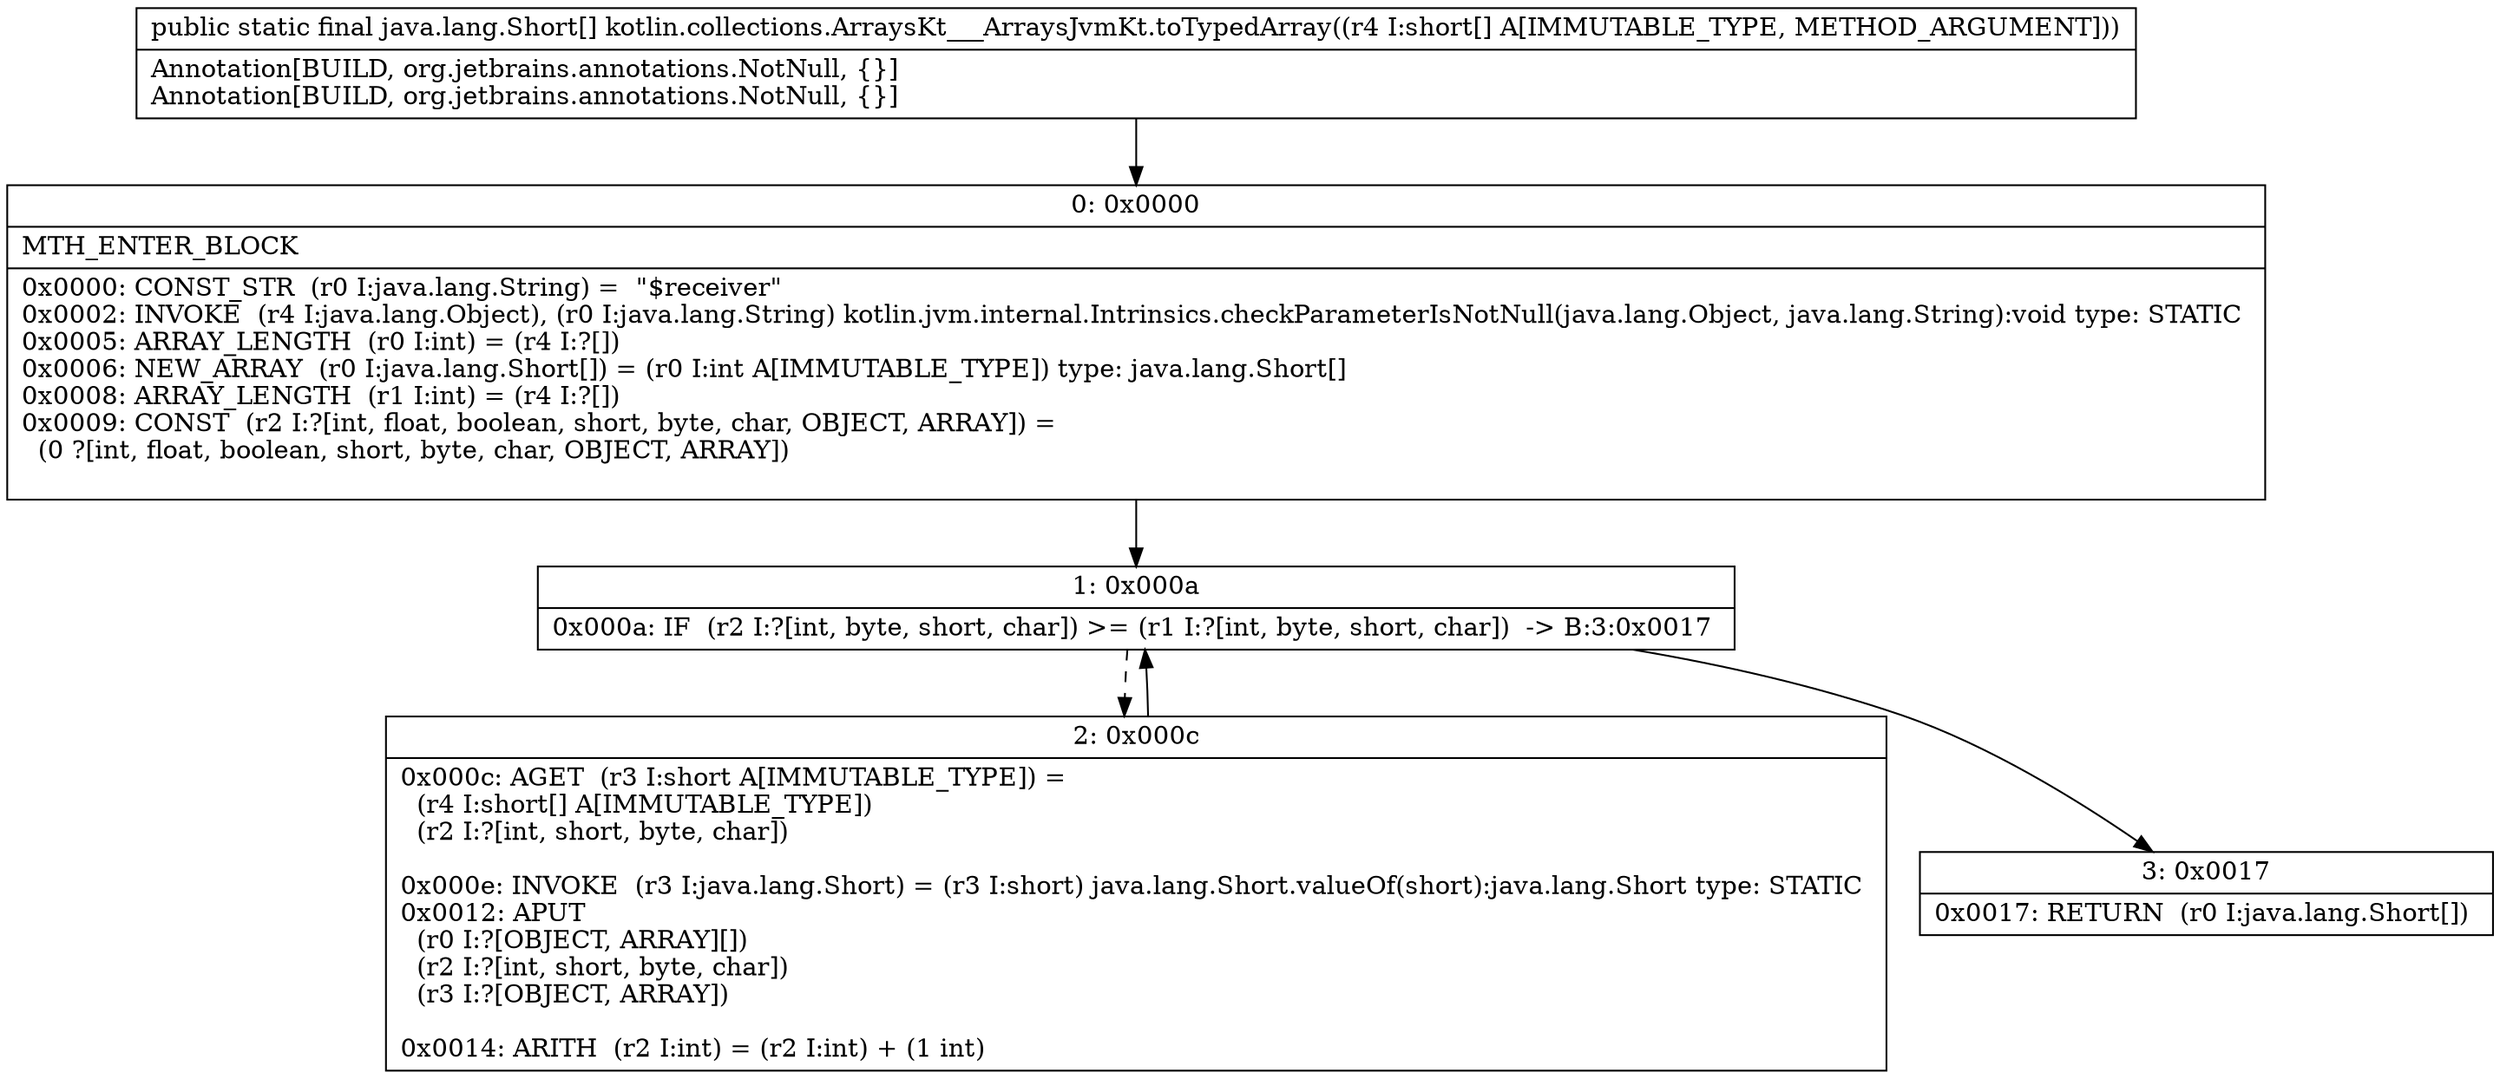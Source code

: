 digraph "CFG forkotlin.collections.ArraysKt___ArraysJvmKt.toTypedArray([S)[Ljava\/lang\/Short;" {
Node_0 [shape=record,label="{0\:\ 0x0000|MTH_ENTER_BLOCK\l|0x0000: CONST_STR  (r0 I:java.lang.String) =  \"$receiver\" \l0x0002: INVOKE  (r4 I:java.lang.Object), (r0 I:java.lang.String) kotlin.jvm.internal.Intrinsics.checkParameterIsNotNull(java.lang.Object, java.lang.String):void type: STATIC \l0x0005: ARRAY_LENGTH  (r0 I:int) = (r4 I:?[]) \l0x0006: NEW_ARRAY  (r0 I:java.lang.Short[]) = (r0 I:int A[IMMUTABLE_TYPE]) type: java.lang.Short[] \l0x0008: ARRAY_LENGTH  (r1 I:int) = (r4 I:?[]) \l0x0009: CONST  (r2 I:?[int, float, boolean, short, byte, char, OBJECT, ARRAY]) = \l  (0 ?[int, float, boolean, short, byte, char, OBJECT, ARRAY])\l \l}"];
Node_1 [shape=record,label="{1\:\ 0x000a|0x000a: IF  (r2 I:?[int, byte, short, char]) \>= (r1 I:?[int, byte, short, char])  \-\> B:3:0x0017 \l}"];
Node_2 [shape=record,label="{2\:\ 0x000c|0x000c: AGET  (r3 I:short A[IMMUTABLE_TYPE]) = \l  (r4 I:short[] A[IMMUTABLE_TYPE])\l  (r2 I:?[int, short, byte, char])\l \l0x000e: INVOKE  (r3 I:java.lang.Short) = (r3 I:short) java.lang.Short.valueOf(short):java.lang.Short type: STATIC \l0x0012: APUT  \l  (r0 I:?[OBJECT, ARRAY][])\l  (r2 I:?[int, short, byte, char])\l  (r3 I:?[OBJECT, ARRAY])\l \l0x0014: ARITH  (r2 I:int) = (r2 I:int) + (1 int) \l}"];
Node_3 [shape=record,label="{3\:\ 0x0017|0x0017: RETURN  (r0 I:java.lang.Short[]) \l}"];
MethodNode[shape=record,label="{public static final java.lang.Short[] kotlin.collections.ArraysKt___ArraysJvmKt.toTypedArray((r4 I:short[] A[IMMUTABLE_TYPE, METHOD_ARGUMENT]))  | Annotation[BUILD, org.jetbrains.annotations.NotNull, \{\}]\lAnnotation[BUILD, org.jetbrains.annotations.NotNull, \{\}]\l}"];
MethodNode -> Node_0;
Node_0 -> Node_1;
Node_1 -> Node_2[style=dashed];
Node_1 -> Node_3;
Node_2 -> Node_1;
}

